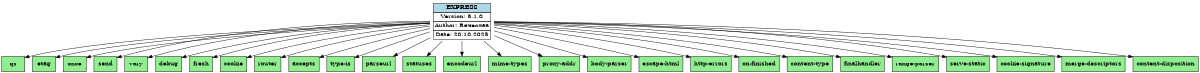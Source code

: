 digraph express {
    rankdir=TB;
    size="8,8";
    info [label=<<TABLE BORDER="0" CELLBORDER="1" CELLSPACING="0">
        <TR><TD BGCOLOR="lightblue"><B>EXPRESS</B></TD></TR>
        <TR><TD>Version: 5.1.0</TD></TR>
        <TR><TD>Author: Вячеслав</TD></TR>
        <TR><TD>Date: 20.10.2025</TD></TR>
    </TABLE>>, shape=none];
    node [shape=box, style=filled, fillcolor=lightgreen];
    qs [label="qs"];
    info -> qs;
    etag [label="etag"];
    info -> etag;
    once [label="once"];
    info -> once;
    send [label="send"];
    info -> send;
    vary [label="vary"];
    info -> vary;
    debug [label="debug"];
    info -> debug;
    fresh [label="fresh"];
    info -> fresh;
    cookie [label="cookie"];
    info -> cookie;
    router [label="router"];
    info -> router;
    accepts [label="accepts"];
    info -> accepts;
    type_is [label="type-is"];
    info -> type_is;
    parseurl [label="parseurl"];
    info -> parseurl;
    statuses [label="statuses"];
    info -> statuses;
    encodeurl [label="encodeurl"];
    info -> encodeurl;
    mime_types [label="mime-types"];
    info -> mime_types;
    proxy_addr [label="proxy-addr"];
    info -> proxy_addr;
    body_parser [label="body-parser"];
    info -> body_parser;
    escape_html [label="escape-html"];
    info -> escape_html;
    http_errors [label="http-errors"];
    info -> http_errors;
    on_finished [label="on-finished"];
    info -> on_finished;
    content_type [label="content-type"];
    info -> content_type;
    finalhandler [label="finalhandler"];
    info -> finalhandler;
    range_parser [label="range-parser"];
    info -> range_parser;
    serve_static [label="serve-static"];
    info -> serve_static;
    cookie_signature [label="cookie-signature"];
    info -> cookie_signature;
    merge_descriptors [label="merge-descriptors"];
    info -> merge_descriptors;
    content_disposition [label="content-disposition"];
    info -> content_disposition;
}
